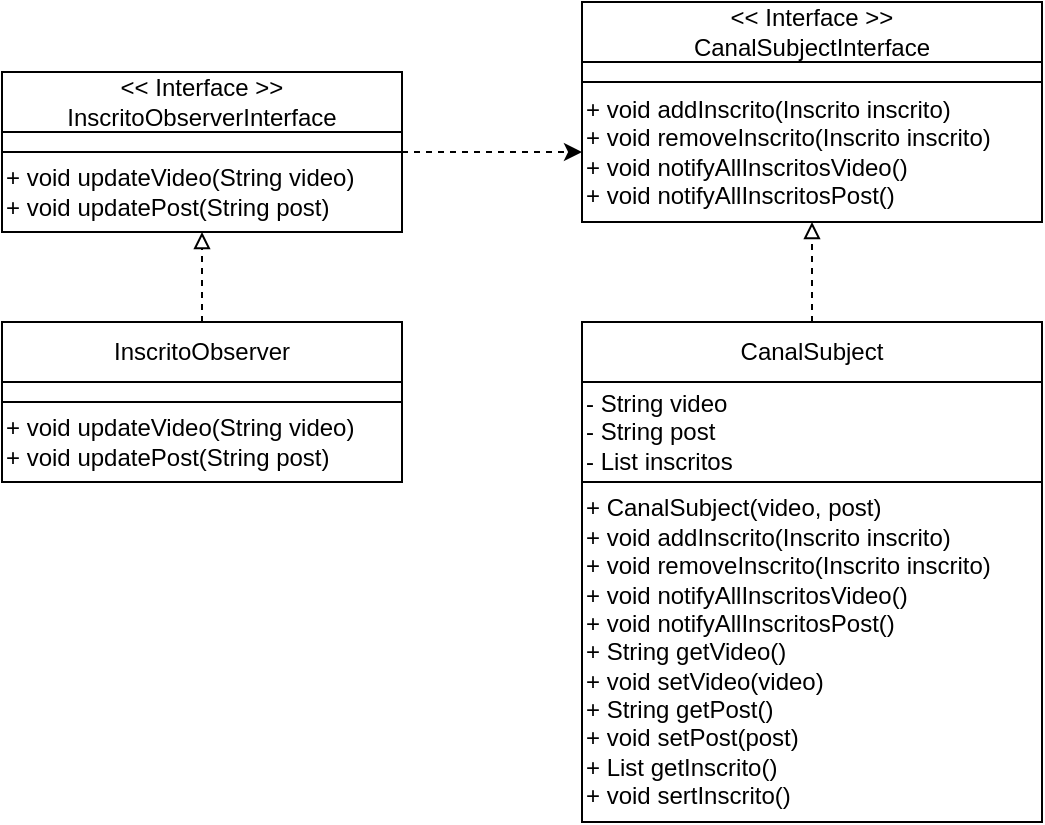 <mxfile>
    <diagram id="i-FA5QgVH4RG3s46qrTT" name="Page-1">
        <mxGraphModel dx="979" dy="549" grid="1" gridSize="10" guides="1" tooltips="1" connect="1" arrows="1" fold="1" page="1" pageScale="1" pageWidth="850" pageHeight="1100" math="0" shadow="0">
            <root>
                <mxCell id="0"/>
                <mxCell id="1" parent="0"/>
                <mxCell id="60" value="" style="edgeStyle=none;html=1;dashed=1;endArrow=classic;endFill=1;" edge="1" parent="1" source="2" target="52">
                    <mxGeometry relative="1" as="geometry"/>
                </mxCell>
                <mxCell id="2" value="&amp;lt;&amp;lt; Interface &amp;gt;&amp;gt;&lt;br&gt;InscritoObserverInterface" style="swimlane;fontStyle=0;childLayout=stackLayout;horizontal=1;startSize=30;horizontalStack=0;resizeParent=1;resizeParentMax=0;resizeLast=0;collapsible=1;marginBottom=0;whiteSpace=wrap;html=1;glass=0;" vertex="1" parent="1">
                    <mxGeometry x="80" y="115" width="200" height="80" as="geometry">
                        <mxRectangle x="170" y="80" width="180" height="40" as="alternateBounds"/>
                    </mxGeometry>
                </mxCell>
                <mxCell id="45" value="" style="text;html=1;strokeColor=default;fillColor=none;align=center;verticalAlign=middle;whiteSpace=wrap;rounded=0;glass=0;" vertex="1" parent="2">
                    <mxGeometry y="30" width="200" height="10" as="geometry"/>
                </mxCell>
                <mxCell id="39" value="&lt;div style=&quot;&quot;&gt;&lt;span style=&quot;background-color: initial;&quot;&gt;+ void updateVideo(String video)&lt;/span&gt;&lt;/div&gt;&lt;div style=&quot;&quot;&gt;&lt;span style=&quot;background-color: initial;&quot;&gt;+ void updatePost(String post)&lt;/span&gt;&lt;/div&gt;" style="text;html=1;align=left;verticalAlign=middle;resizable=0;points=[];autosize=1;strokeColor=default;fillColor=none;" vertex="1" parent="2">
                    <mxGeometry y="40" width="200" height="40" as="geometry"/>
                </mxCell>
                <mxCell id="59" value="" style="edgeStyle=none;html=1;dashed=1;endArrow=block;endFill=0;" edge="1" parent="1" source="47" target="39">
                    <mxGeometry relative="1" as="geometry"/>
                </mxCell>
                <mxCell id="47" value="InscritoObserver" style="swimlane;fontStyle=0;childLayout=stackLayout;horizontal=1;startSize=30;horizontalStack=0;resizeParent=1;resizeParentMax=0;resizeLast=0;collapsible=1;marginBottom=0;whiteSpace=wrap;html=1;glass=0;" vertex="1" parent="1">
                    <mxGeometry x="80" y="240" width="200" height="80" as="geometry">
                        <mxRectangle x="170" y="80" width="180" height="40" as="alternateBounds"/>
                    </mxGeometry>
                </mxCell>
                <mxCell id="48" value="" style="text;html=1;strokeColor=default;fillColor=none;align=center;verticalAlign=middle;whiteSpace=wrap;rounded=0;glass=0;" vertex="1" parent="47">
                    <mxGeometry y="30" width="200" height="10" as="geometry"/>
                </mxCell>
                <mxCell id="49" value="&lt;div style=&quot;&quot;&gt;&lt;span style=&quot;background-color: initial;&quot;&gt;+ void updateVideo(String video)&lt;/span&gt;&lt;/div&gt;&lt;div style=&quot;&quot;&gt;&lt;span style=&quot;background-color: initial;&quot;&gt;+ void updatePost(String post)&lt;/span&gt;&lt;/div&gt;" style="text;html=1;align=left;verticalAlign=middle;resizable=0;points=[];autosize=1;strokeColor=default;fillColor=none;" vertex="1" parent="47">
                    <mxGeometry y="40" width="200" height="40" as="geometry"/>
                </mxCell>
                <mxCell id="50" value="&amp;lt;&amp;lt; Interface &amp;gt;&amp;gt;&lt;br&gt;CanalSubjectInterface" style="swimlane;fontStyle=0;childLayout=stackLayout;horizontal=1;startSize=30;horizontalStack=0;resizeParent=1;resizeParentMax=0;resizeLast=0;collapsible=1;marginBottom=0;whiteSpace=wrap;html=1;glass=0;" vertex="1" parent="1">
                    <mxGeometry x="370" y="80" width="230" height="110" as="geometry">
                        <mxRectangle x="170" y="80" width="180" height="40" as="alternateBounds"/>
                    </mxGeometry>
                </mxCell>
                <mxCell id="51" value="" style="text;html=1;strokeColor=default;fillColor=none;align=center;verticalAlign=middle;whiteSpace=wrap;rounded=0;glass=0;" vertex="1" parent="50">
                    <mxGeometry y="30" width="230" height="10" as="geometry"/>
                </mxCell>
                <mxCell id="52" value="&lt;div style=&quot;&quot;&gt;+ void addInscrito(Inscrito inscrito)&lt;/div&gt;&lt;div style=&quot;&quot;&gt;+ void removeInscrito(Inscrito inscrito)&lt;/div&gt;&lt;div style=&quot;&quot;&gt;+ void notifyAllInscritosVideo()&lt;/div&gt;&lt;div style=&quot;&quot;&gt;+ void notifyAllInscritosPost()&lt;/div&gt;" style="text;html=1;align=left;verticalAlign=middle;resizable=0;points=[];autosize=1;strokeColor=default;fillColor=none;" vertex="1" parent="50">
                    <mxGeometry y="40" width="230" height="70" as="geometry"/>
                </mxCell>
                <mxCell id="61" value="" style="edgeStyle=none;html=1;dashed=1;endArrow=block;endFill=0;" edge="1" parent="1" source="53" target="52">
                    <mxGeometry relative="1" as="geometry"/>
                </mxCell>
                <mxCell id="53" value="CanalSubject" style="swimlane;fontStyle=0;childLayout=stackLayout;horizontal=1;startSize=30;horizontalStack=0;resizeParent=1;resizeParentMax=0;resizeLast=0;collapsible=1;marginBottom=0;whiteSpace=wrap;html=1;glass=0;" vertex="1" parent="1">
                    <mxGeometry x="370" y="240" width="230" height="250" as="geometry">
                        <mxRectangle x="170" y="80" width="180" height="40" as="alternateBounds"/>
                    </mxGeometry>
                </mxCell>
                <mxCell id="56" value="- String video&lt;br&gt;- String post&lt;br&gt;- List inscritos" style="text;html=1;strokeColor=default;fillColor=none;align=left;verticalAlign=middle;whiteSpace=wrap;rounded=0;glass=0;" vertex="1" parent="53">
                    <mxGeometry y="30" width="230" height="50" as="geometry"/>
                </mxCell>
                <mxCell id="55" value="&lt;div style=&quot;&quot;&gt;&lt;span style=&quot;background-color: initial;&quot;&gt;+ CanalSubject(video, post)&lt;/span&gt;&lt;/div&gt;&lt;div style=&quot;&quot;&gt;&lt;span style=&quot;background-color: initial;&quot;&gt;+ void addInscrito(Inscrito inscrito)&lt;/span&gt;&lt;/div&gt;&lt;div style=&quot;&quot;&gt;+ void removeInscrito(Inscrito inscrito)&lt;/div&gt;&lt;div style=&quot;&quot;&gt;+ void notifyAllInscritosVideo()&lt;/div&gt;&lt;div style=&quot;&quot;&gt;+ void notifyAllInscritosPost()&lt;/div&gt;&lt;div style=&quot;&quot;&gt;+ String getVideo()&lt;/div&gt;&lt;div style=&quot;&quot;&gt;+ void setVideo(video)&lt;/div&gt;&lt;div style=&quot;&quot;&gt;+ String getPost()&lt;/div&gt;&lt;div style=&quot;&quot;&gt;+ void setPost(post)&lt;/div&gt;&lt;div style=&quot;&quot;&gt;+ List getInscrito()&lt;/div&gt;&lt;div style=&quot;&quot;&gt;+ void sertInscrito()&lt;/div&gt;" style="text;html=1;align=left;verticalAlign=middle;resizable=0;points=[];autosize=1;strokeColor=default;fillColor=none;" vertex="1" parent="53">
                    <mxGeometry y="80" width="230" height="170" as="geometry"/>
                </mxCell>
            </root>
        </mxGraphModel>
    </diagram>
</mxfile>